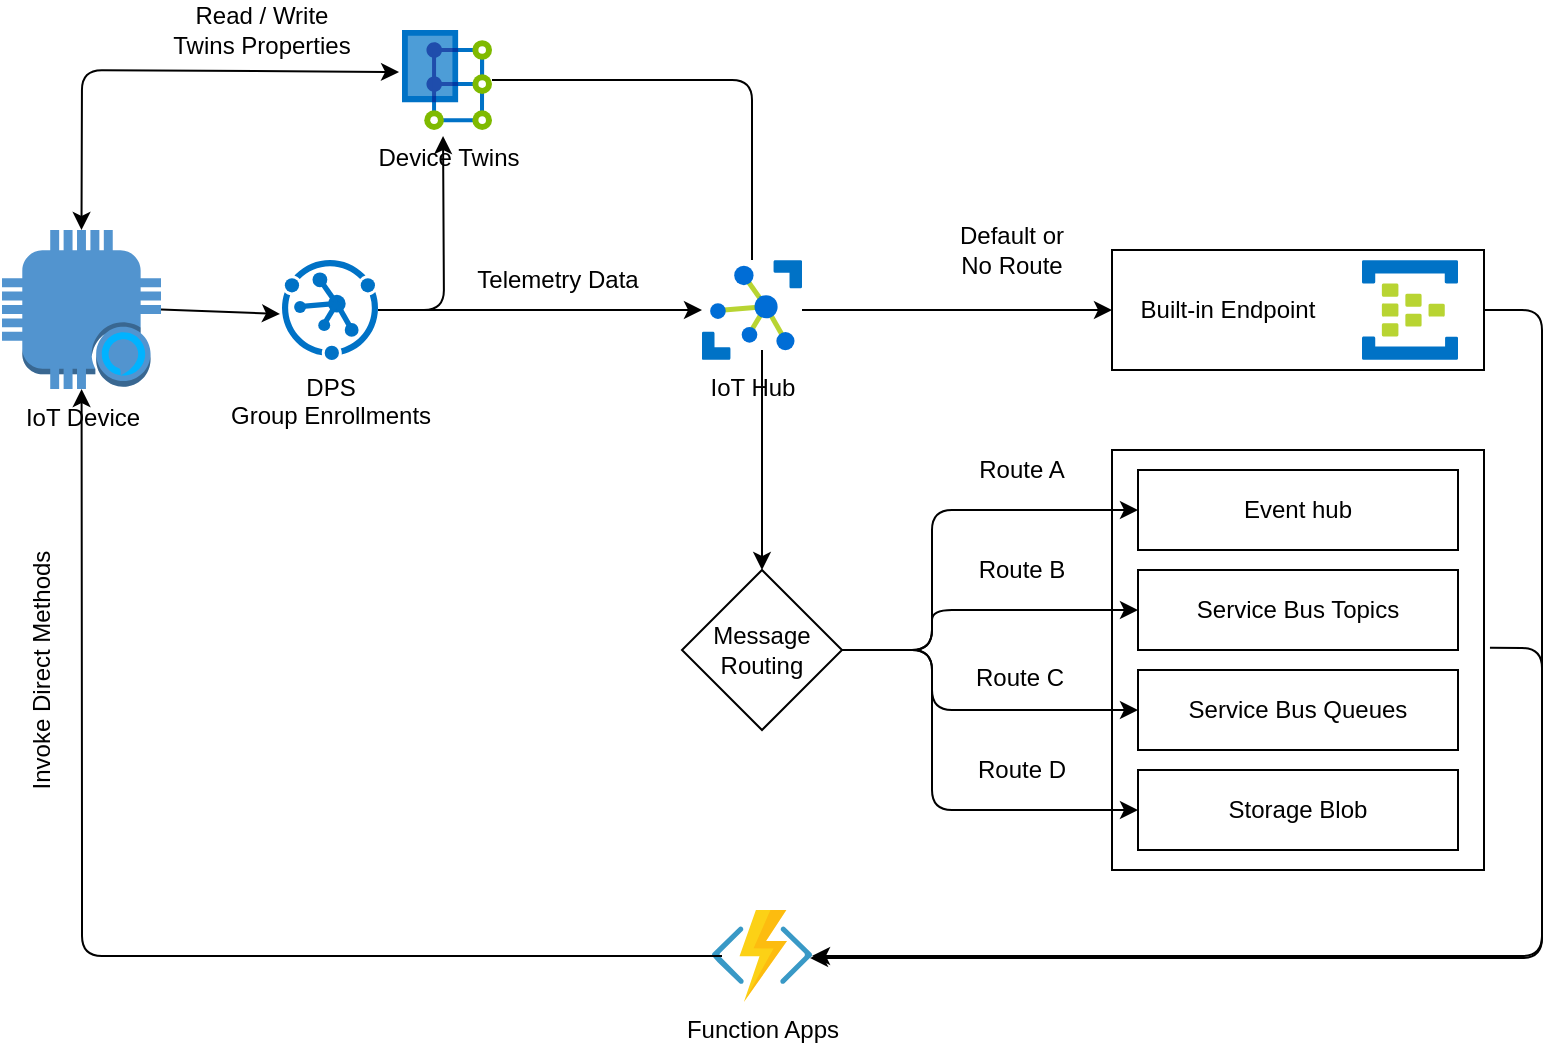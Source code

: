 <mxfile version="12.1.3" type="device" pages="1"><diagram id="mKmFt8_BEHroiCSYxEia" name="Page-1"><mxGraphModel dx="1364" dy="836" grid="1" gridSize="10" guides="1" tooltips="1" connect="1" arrows="1" fold="1" page="1" pageScale="1" pageWidth="850" pageHeight="1100" math="0" shadow="0"><root><mxCell id="0"/><mxCell id="1" parent="0"/><mxCell id="Ajije3TjuxIHH-sH4oPq-1" value="&lt;div&gt;IoT Device&lt;/div&gt;" style="outlineConnect=0;dashed=0;verticalLabelPosition=bottom;verticalAlign=top;align=center;html=1;shape=mxgraph.aws3.alexa_enabled_device;fillColor=#5294CF;gradientColor=none;" parent="1" vertex="1"><mxGeometry x="30" y="180" width="79.5" height="79.5" as="geometry"/></mxCell><mxCell id="Ajije3TjuxIHH-sH4oPq-2" value="&lt;div&gt;IoT Hub&lt;/div&gt;" style="aspect=fixed;html=1;points=[];align=center;image;fontSize=12;image=img/lib/mscae/Azure_IoT_Hub.svg;" parent="1" vertex="1"><mxGeometry x="380" y="195" width="50" height="50" as="geometry"/></mxCell><mxCell id="Ajije3TjuxIHH-sH4oPq-3" value="&lt;div&gt;Built-in Endpoint&amp;nbsp;&amp;nbsp;&amp;nbsp;&amp;nbsp;&amp;nbsp;&amp;nbsp;&amp;nbsp;&amp;nbsp;&amp;nbsp;&amp;nbsp;&amp;nbsp;&amp;nbsp;&amp;nbsp;&amp;nbsp;&amp;nbsp;&amp;nbsp;&amp;nbsp;&amp;nbsp;&amp;nbsp;&amp;nbsp;&amp;nbsp; &lt;br&gt;&lt;/div&gt;" style="rounded=0;whiteSpace=wrap;html=1;" parent="1" vertex="1"><mxGeometry x="585" y="190" width="186" height="60" as="geometry"/></mxCell><mxCell id="Ajije3TjuxIHH-sH4oPq-4" value="" style="endArrow=classic;html=1;" parent="1" source="hOS3DasKkez6nUwmrTCh-15" target="Ajije3TjuxIHH-sH4oPq-2" edge="1"><mxGeometry width="50" height="50" relative="1" as="geometry"><mxPoint x="224" y="221" as="sourcePoint"/><mxPoint x="65" y="300" as="targetPoint"/></mxGeometry></mxCell><mxCell id="Ajije3TjuxIHH-sH4oPq-7" value="" style="aspect=fixed;html=1;points=[];align=center;image;fontSize=12;image=img/lib/mscae/Event_Hubs.svg;" parent="1" vertex="1"><mxGeometry x="710" y="195" width="48" height="50" as="geometry"/></mxCell><mxCell id="Ajije3TjuxIHH-sH4oPq-9" value="" style="rounded=0;whiteSpace=wrap;html=1;" parent="1" vertex="1"><mxGeometry x="585" y="290" width="186" height="210" as="geometry"/></mxCell><mxCell id="Ajije3TjuxIHH-sH4oPq-10" value="Event hub" style="rounded=0;whiteSpace=wrap;html=1;" parent="1" vertex="1"><mxGeometry x="598" y="300" width="160" height="40" as="geometry"/></mxCell><mxCell id="Ajije3TjuxIHH-sH4oPq-11" value="Service Bus Topics" style="rounded=0;whiteSpace=wrap;html=1;" parent="1" vertex="1"><mxGeometry x="598" y="350" width="160" height="40" as="geometry"/></mxCell><mxCell id="Ajije3TjuxIHH-sH4oPq-12" value="Service Bus Queues" style="rounded=0;whiteSpace=wrap;html=1;" parent="1" vertex="1"><mxGeometry x="598" y="400" width="160" height="40" as="geometry"/></mxCell><mxCell id="Ajije3TjuxIHH-sH4oPq-13" value="Storage Blob" style="rounded=0;whiteSpace=wrap;html=1;" parent="1" vertex="1"><mxGeometry x="598" y="450" width="160" height="40" as="geometry"/></mxCell><mxCell id="Ajije3TjuxIHH-sH4oPq-14" value="" style="endArrow=classic;html=1;entryX=0;entryY=0.5;entryDx=0;entryDy=0;" parent="1" source="Ajije3TjuxIHH-sH4oPq-2" target="Ajije3TjuxIHH-sH4oPq-3" edge="1"><mxGeometry width="50" height="50" relative="1" as="geometry"><mxPoint x="432" y="228" as="sourcePoint"/><mxPoint x="270" y="500" as="targetPoint"/></mxGeometry></mxCell><mxCell id="Ajije3TjuxIHH-sH4oPq-15" value="" style="endArrow=classic;html=1;exitX=1;exitY=0.5;exitDx=0;exitDy=0;entryX=0;entryY=0.5;entryDx=0;entryDy=0;" parent="1" target="Ajije3TjuxIHH-sH4oPq-10" edge="1"><mxGeometry width="50" height="50" relative="1" as="geometry"><mxPoint x="435" y="390" as="sourcePoint"/><mxPoint x="505" y="270" as="targetPoint"/><Array as="points"><mxPoint x="495" y="390"/><mxPoint x="495" y="320"/></Array></mxGeometry></mxCell><mxCell id="Ajije3TjuxIHH-sH4oPq-17" value="" style="endArrow=classic;html=1;exitX=1;exitY=0.5;exitDx=0;exitDy=0;" parent="1" target="Ajije3TjuxIHH-sH4oPq-11" edge="1"><mxGeometry width="50" height="50" relative="1" as="geometry"><mxPoint x="435" y="390" as="sourcePoint"/><mxPoint x="255" y="520" as="targetPoint"/><Array as="points"><mxPoint x="495" y="390"/><mxPoint x="495" y="370"/></Array></mxGeometry></mxCell><mxCell id="Ajije3TjuxIHH-sH4oPq-20" value="" style="endArrow=classic;html=1;entryX=0;entryY=0.5;entryDx=0;entryDy=0;exitX=1;exitY=0.5;exitDx=0;exitDy=0;" parent="1" target="Ajije3TjuxIHH-sH4oPq-13" edge="1"><mxGeometry width="50" height="50" relative="1" as="geometry"><mxPoint x="435" y="390" as="sourcePoint"/><mxPoint x="255" y="520" as="targetPoint"/><Array as="points"><mxPoint x="495" y="390"/><mxPoint x="495" y="470"/></Array></mxGeometry></mxCell><mxCell id="Ajije3TjuxIHH-sH4oPq-22" value="Route A" style="text;html=1;strokeColor=none;fillColor=none;align=center;verticalAlign=middle;whiteSpace=wrap;rounded=0;" parent="1" vertex="1"><mxGeometry x="510" y="290" width="60" height="20" as="geometry"/></mxCell><mxCell id="Ajije3TjuxIHH-sH4oPq-23" value="Route B" style="text;html=1;strokeColor=none;fillColor=none;align=center;verticalAlign=middle;whiteSpace=wrap;rounded=0;" parent="1" vertex="1"><mxGeometry x="515" y="340" width="50" height="20" as="geometry"/></mxCell><mxCell id="Ajije3TjuxIHH-sH4oPq-24" value="Route D" style="text;html=1;strokeColor=none;fillColor=none;align=center;verticalAlign=middle;whiteSpace=wrap;rounded=0;" parent="1" vertex="1"><mxGeometry x="505" y="440" width="70" height="20" as="geometry"/></mxCell><mxCell id="Ajije3TjuxIHH-sH4oPq-26" value="Default or No Route" style="text;html=1;strokeColor=none;fillColor=none;align=center;verticalAlign=middle;whiteSpace=wrap;rounded=0;" parent="1" vertex="1"><mxGeometry x="505" y="170" width="60" height="40" as="geometry"/></mxCell><mxCell id="Ajije3TjuxIHH-sH4oPq-27" value="" style="endArrow=classic;html=1;exitX=0.6;exitY=0.9;exitDx=0;exitDy=0;exitPerimeter=0;entryX=0.5;entryY=0;entryDx=0;entryDy=0;" parent="1" source="Ajije3TjuxIHH-sH4oPq-2" target="hOS3DasKkez6nUwmrTCh-3" edge="1"><mxGeometry width="50" height="50" relative="1" as="geometry"><mxPoint x="220" y="570" as="sourcePoint"/><mxPoint x="410" y="320" as="targetPoint"/></mxGeometry></mxCell><mxCell id="hOS3DasKkez6nUwmrTCh-1" value="" style="endArrow=classic;html=1;entryX=0;entryY=0.5;entryDx=0;entryDy=0;exitX=1;exitY=0.5;exitDx=0;exitDy=0;" edge="1" parent="1" target="Ajije3TjuxIHH-sH4oPq-12"><mxGeometry width="50" height="50" relative="1" as="geometry"><mxPoint x="435" y="390" as="sourcePoint"/><mxPoint x="255" y="520" as="targetPoint"/><Array as="points"><mxPoint x="495" y="390"/><mxPoint x="495" y="420"/></Array></mxGeometry></mxCell><mxCell id="hOS3DasKkez6nUwmrTCh-2" value="Route C" style="text;html=1;" vertex="1" parent="1"><mxGeometry x="515" y="390" width="70" height="30" as="geometry"/></mxCell><mxCell id="hOS3DasKkez6nUwmrTCh-3" value="&lt;div&gt;Message&lt;/div&gt;&lt;div&gt;Routing&lt;br&gt;&lt;/div&gt;" style="rhombus;whiteSpace=wrap;html=1;" vertex="1" parent="1"><mxGeometry x="370" y="350" width="80" height="80" as="geometry"/></mxCell><mxCell id="hOS3DasKkez6nUwmrTCh-6" value="Device Twins" style="aspect=fixed;html=1;points=[];align=center;image;fontSize=12;image=img/lib/mscae/Azure_Digital_Twins.svg;" vertex="1" parent="1"><mxGeometry x="230" y="80" width="45" height="50" as="geometry"/></mxCell><mxCell id="hOS3DasKkez6nUwmrTCh-7" value="" style="endArrow=classic;startArrow=classic;html=1;entryX=-0.033;entryY=0.42;entryDx=0;entryDy=0;entryPerimeter=0;exitX=0.5;exitY=0;exitDx=0;exitDy=0;exitPerimeter=0;" edge="1" parent="1" source="Ajije3TjuxIHH-sH4oPq-1" target="hOS3DasKkez6nUwmrTCh-6"><mxGeometry width="50" height="50" relative="1" as="geometry"><mxPoint x="80" y="150" as="sourcePoint"/><mxPoint x="130" y="100" as="targetPoint"/><Array as="points"><mxPoint x="70" y="100"/></Array></mxGeometry></mxCell><mxCell id="hOS3DasKkez6nUwmrTCh-8" value="" style="endArrow=none;html=1;" edge="1" parent="1" source="Ajije3TjuxIHH-sH4oPq-2" target="hOS3DasKkez6nUwmrTCh-6"><mxGeometry width="50" height="50" relative="1" as="geometry"><mxPoint x="85" y="570" as="sourcePoint"/><mxPoint x="135" y="520" as="targetPoint"/><Array as="points"><mxPoint x="405" y="105"/></Array></mxGeometry></mxCell><mxCell id="hOS3DasKkez6nUwmrTCh-9" value="Function Apps" style="aspect=fixed;html=1;points=[];align=center;image;fontSize=12;image=img/lib/mscae/Functions.svg;" vertex="1" parent="1"><mxGeometry x="385" y="520" width="50" height="46" as="geometry"/></mxCell><mxCell id="hOS3DasKkez6nUwmrTCh-10" value="" style="endArrow=classic;html=1;exitX=1.016;exitY=0.471;exitDx=0;exitDy=0;exitPerimeter=0;entryX=0.98;entryY=0.522;entryDx=0;entryDy=0;entryPerimeter=0;" edge="1" parent="1" source="Ajije3TjuxIHH-sH4oPq-9" target="hOS3DasKkez6nUwmrTCh-9"><mxGeometry width="50" height="50" relative="1" as="geometry"><mxPoint x="150" y="700" as="sourcePoint"/><mxPoint x="200" y="650" as="targetPoint"/><Array as="points"><mxPoint x="800" y="389"/><mxPoint x="800" y="544"/></Array></mxGeometry></mxCell><mxCell id="hOS3DasKkez6nUwmrTCh-11" value="" style="endArrow=classic;html=1;exitX=0.1;exitY=0.5;exitDx=0;exitDy=0;exitPerimeter=0;" edge="1" parent="1" source="hOS3DasKkez6nUwmrTCh-9" target="Ajije3TjuxIHH-sH4oPq-1"><mxGeometry width="50" height="50" relative="1" as="geometry"><mxPoint x="30" y="700" as="sourcePoint"/><mxPoint x="80" y="650" as="targetPoint"/><Array as="points"><mxPoint x="70" y="543"/><mxPoint x="70" y="490"/></Array></mxGeometry></mxCell><mxCell id="hOS3DasKkez6nUwmrTCh-12" value="Invoke Direct Methods" style="text;html=1;strokeColor=none;fillColor=none;align=center;verticalAlign=middle;whiteSpace=wrap;rounded=0;rotation=-90;" vertex="1" parent="1"><mxGeometry x="-40" y="390" width="180" height="20" as="geometry"/></mxCell><mxCell id="hOS3DasKkez6nUwmrTCh-13" value="&lt;div&gt;Read / Write&lt;/div&gt;&lt;div&gt;Twins Properties&lt;br&gt;&lt;/div&gt;" style="text;html=1;strokeColor=none;fillColor=none;align=center;verticalAlign=middle;whiteSpace=wrap;rounded=0;" vertex="1" parent="1"><mxGeometry x="90" y="65" width="140" height="30" as="geometry"/></mxCell><mxCell id="hOS3DasKkez6nUwmrTCh-14" value="Telemetry Data" style="text;html=1;strokeColor=none;fillColor=none;align=center;verticalAlign=middle;whiteSpace=wrap;rounded=0;" vertex="1" parent="1"><mxGeometry x="252.5" y="195" width="110" height="20" as="geometry"/></mxCell><mxCell id="hOS3DasKkez6nUwmrTCh-15" value="&lt;div&gt;DPS &lt;br&gt;&lt;/div&gt;&lt;div&gt;Group Enrollments&lt;br&gt;&lt;/div&gt;" style="aspect=fixed;html=1;points=[];align=center;image;fontSize=12;image=img/lib/mscae/Device_Provisioning_Services.svg;" vertex="1" parent="1"><mxGeometry x="170" y="195" width="48" height="50" as="geometry"/></mxCell><mxCell id="hOS3DasKkez6nUwmrTCh-16" value="" style="endArrow=classic;html=1;entryX=-0.021;entryY=0.54;entryDx=0;entryDy=0;entryPerimeter=0;exitX=1;exitY=0.5;exitDx=0;exitDy=0;exitPerimeter=0;" edge="1" parent="1" source="Ajije3TjuxIHH-sH4oPq-1" target="hOS3DasKkez6nUwmrTCh-15"><mxGeometry width="50" height="50" relative="1" as="geometry"><mxPoint x="150" y="180" as="sourcePoint"/><mxPoint x="80" y="610" as="targetPoint"/></mxGeometry></mxCell><mxCell id="hOS3DasKkez6nUwmrTCh-19" value="" style="endArrow=classic;html=1;entryX=0.456;entryY=1.06;entryDx=0;entryDy=0;entryPerimeter=0;" edge="1" parent="1" source="hOS3DasKkez6nUwmrTCh-15" target="hOS3DasKkez6nUwmrTCh-6"><mxGeometry width="50" height="50" relative="1" as="geometry"><mxPoint x="15" y="660" as="sourcePoint"/><mxPoint x="65" y="610" as="targetPoint"/><Array as="points"><mxPoint x="251" y="220"/></Array></mxGeometry></mxCell><mxCell id="hOS3DasKkez6nUwmrTCh-20" value="" style="endArrow=classic;html=1;exitX=1;exitY=0.5;exitDx=0;exitDy=0;" edge="1" parent="1" source="Ajije3TjuxIHH-sH4oPq-3" target="hOS3DasKkez6nUwmrTCh-9"><mxGeometry width="50" height="50" relative="1" as="geometry"><mxPoint x="30" y="660" as="sourcePoint"/><mxPoint x="80" y="610" as="targetPoint"/><Array as="points"><mxPoint x="800" y="220"/><mxPoint x="800" y="543"/></Array></mxGeometry></mxCell></root></mxGraphModel></diagram></mxfile>